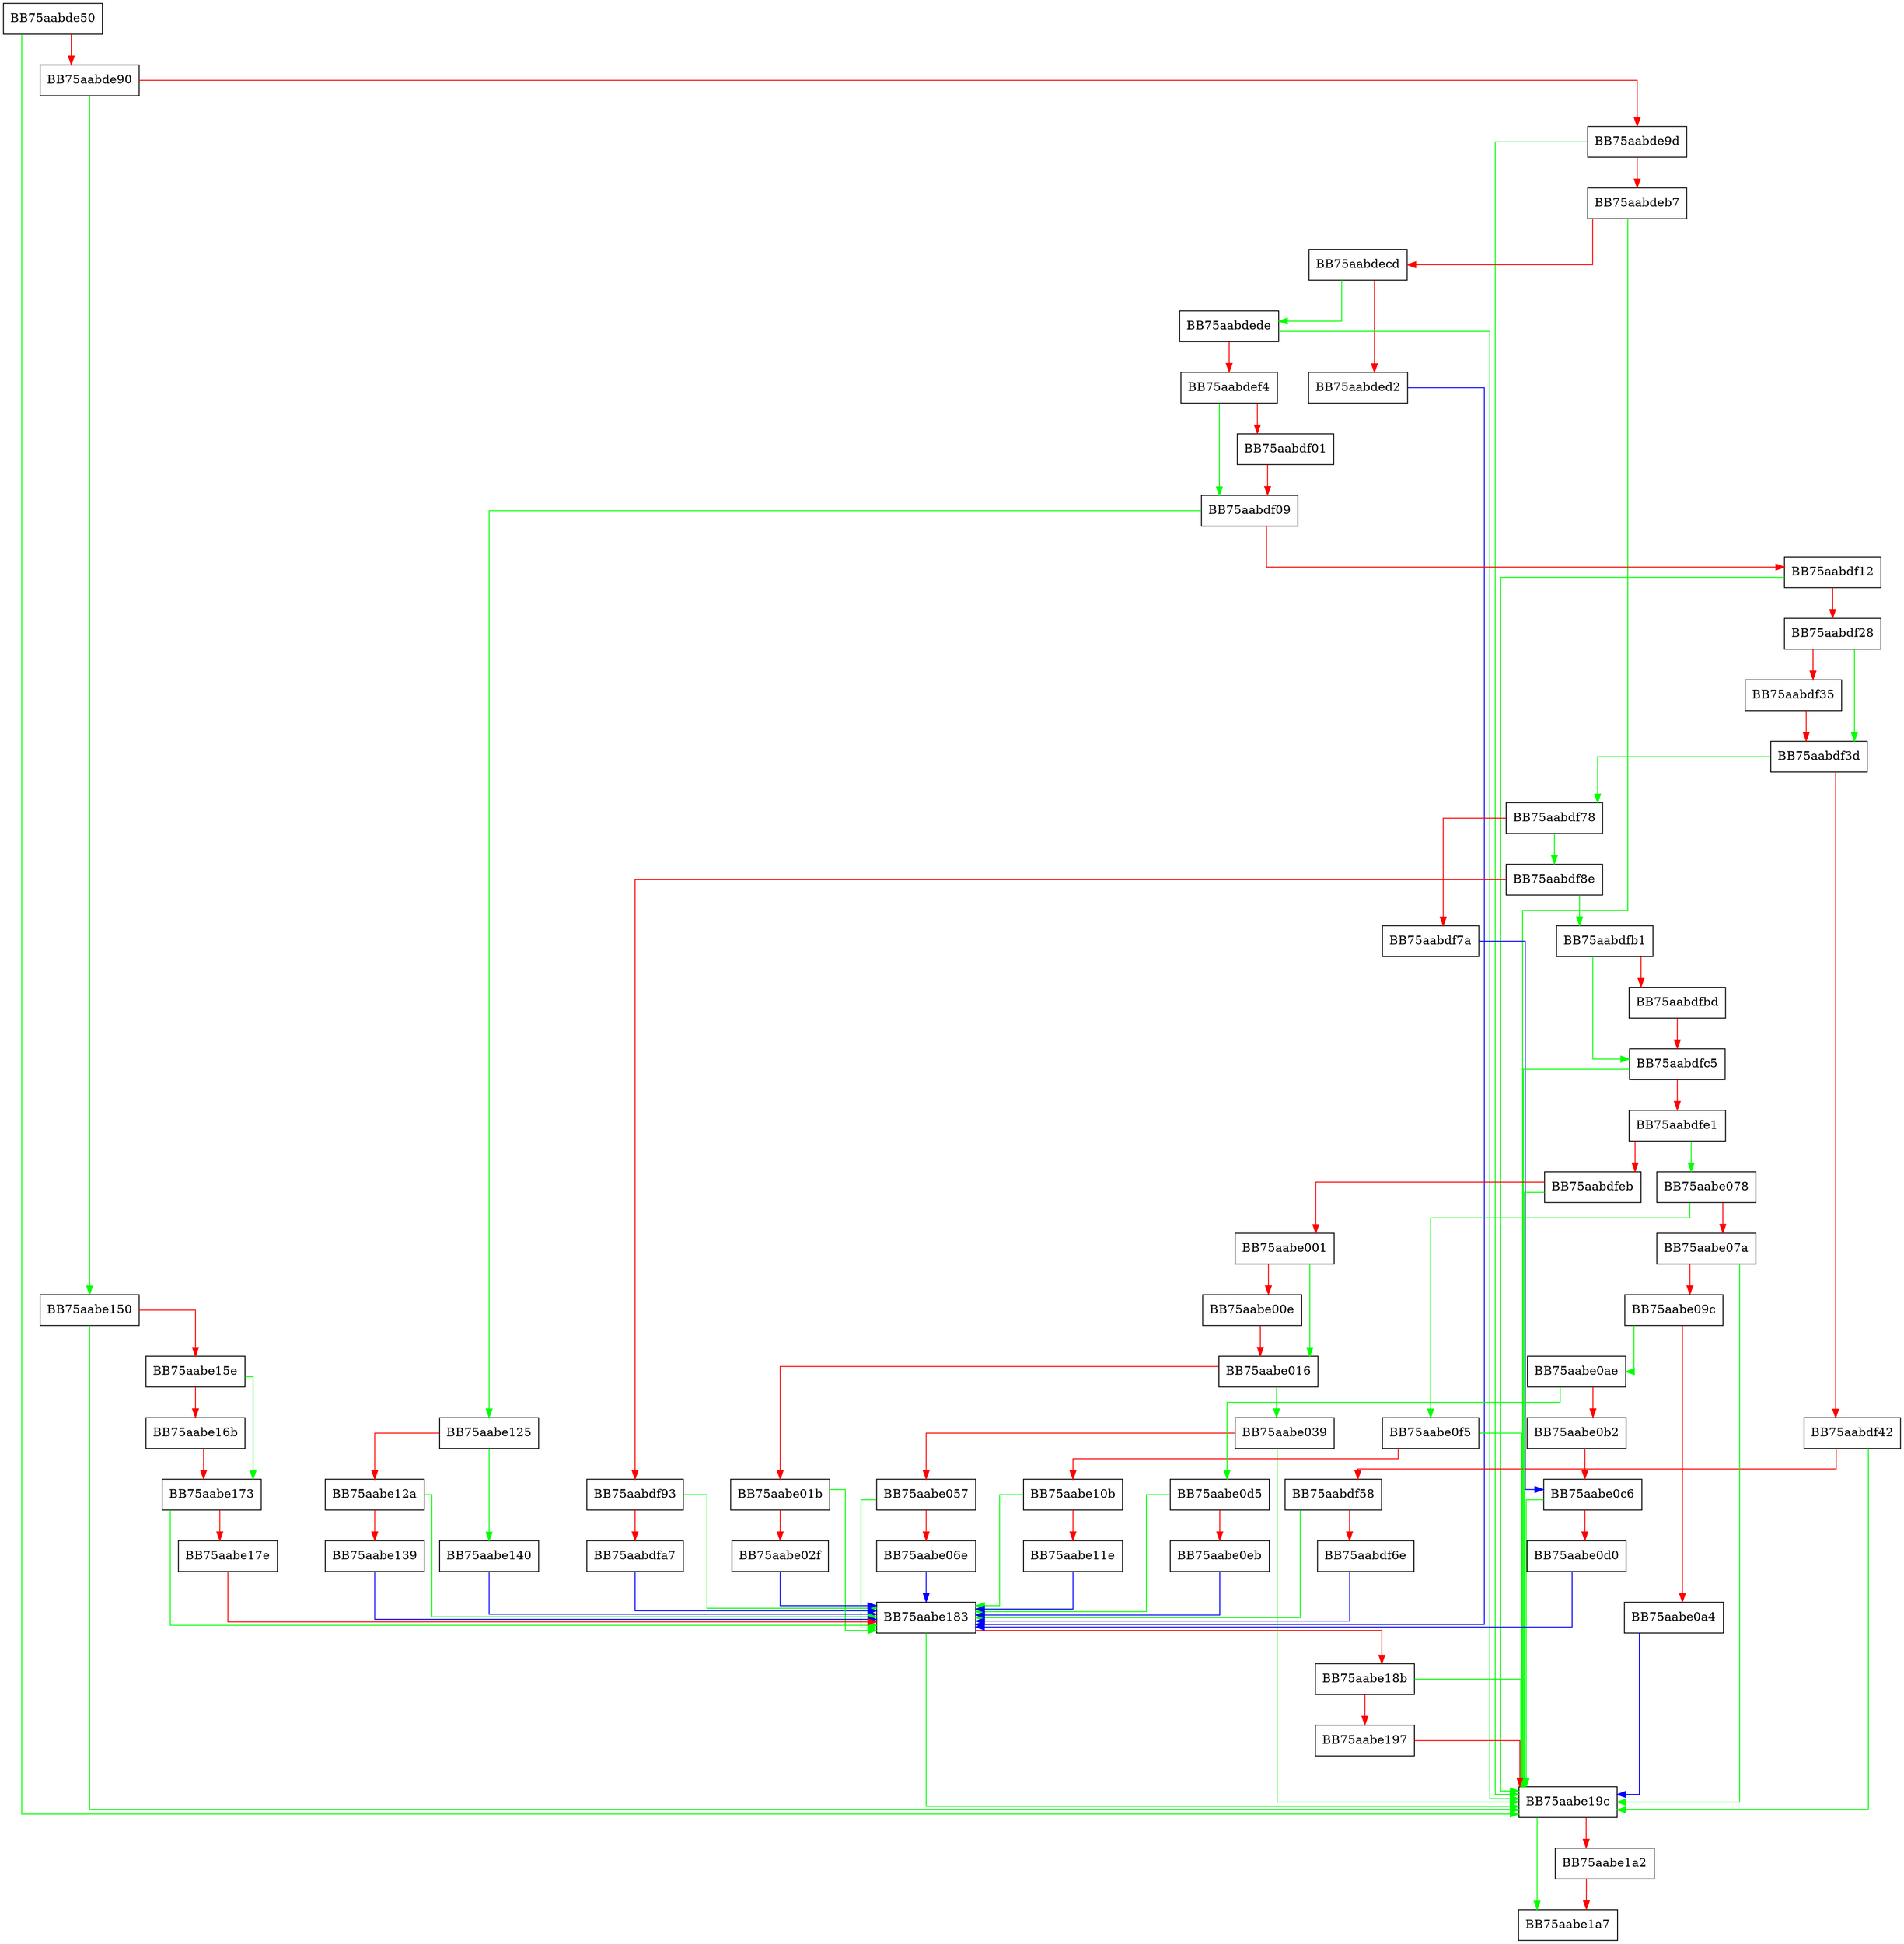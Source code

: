 digraph getLength {
  node [shape="box"];
  graph [splines=ortho];
  BB75aabde50 -> BB75aabe19c [color="green"];
  BB75aabde50 -> BB75aabde90 [color="red"];
  BB75aabde90 -> BB75aabe150 [color="green"];
  BB75aabde90 -> BB75aabde9d [color="red"];
  BB75aabde9d -> BB75aabe19c [color="green"];
  BB75aabde9d -> BB75aabdeb7 [color="red"];
  BB75aabdeb7 -> BB75aabe19c [color="green"];
  BB75aabdeb7 -> BB75aabdecd [color="red"];
  BB75aabdecd -> BB75aabdede [color="green"];
  BB75aabdecd -> BB75aabded2 [color="red"];
  BB75aabded2 -> BB75aabe183 [color="blue"];
  BB75aabdede -> BB75aabe19c [color="green"];
  BB75aabdede -> BB75aabdef4 [color="red"];
  BB75aabdef4 -> BB75aabdf09 [color="green"];
  BB75aabdef4 -> BB75aabdf01 [color="red"];
  BB75aabdf01 -> BB75aabdf09 [color="red"];
  BB75aabdf09 -> BB75aabe125 [color="green"];
  BB75aabdf09 -> BB75aabdf12 [color="red"];
  BB75aabdf12 -> BB75aabe19c [color="green"];
  BB75aabdf12 -> BB75aabdf28 [color="red"];
  BB75aabdf28 -> BB75aabdf3d [color="green"];
  BB75aabdf28 -> BB75aabdf35 [color="red"];
  BB75aabdf35 -> BB75aabdf3d [color="red"];
  BB75aabdf3d -> BB75aabdf78 [color="green"];
  BB75aabdf3d -> BB75aabdf42 [color="red"];
  BB75aabdf42 -> BB75aabe19c [color="green"];
  BB75aabdf42 -> BB75aabdf58 [color="red"];
  BB75aabdf58 -> BB75aabe183 [color="green"];
  BB75aabdf58 -> BB75aabdf6e [color="red"];
  BB75aabdf6e -> BB75aabe183 [color="blue"];
  BB75aabdf78 -> BB75aabdf8e [color="green"];
  BB75aabdf78 -> BB75aabdf7a [color="red"];
  BB75aabdf7a -> BB75aabe0c6 [color="blue"];
  BB75aabdf8e -> BB75aabdfb1 [color="green"];
  BB75aabdf8e -> BB75aabdf93 [color="red"];
  BB75aabdf93 -> BB75aabe183 [color="green"];
  BB75aabdf93 -> BB75aabdfa7 [color="red"];
  BB75aabdfa7 -> BB75aabe183 [color="blue"];
  BB75aabdfb1 -> BB75aabdfc5 [color="green"];
  BB75aabdfb1 -> BB75aabdfbd [color="red"];
  BB75aabdfbd -> BB75aabdfc5 [color="red"];
  BB75aabdfc5 -> BB75aabe19c [color="green"];
  BB75aabdfc5 -> BB75aabdfe1 [color="red"];
  BB75aabdfe1 -> BB75aabe078 [color="green"];
  BB75aabdfe1 -> BB75aabdfeb [color="red"];
  BB75aabdfeb -> BB75aabe19c [color="green"];
  BB75aabdfeb -> BB75aabe001 [color="red"];
  BB75aabe001 -> BB75aabe016 [color="green"];
  BB75aabe001 -> BB75aabe00e [color="red"];
  BB75aabe00e -> BB75aabe016 [color="red"];
  BB75aabe016 -> BB75aabe039 [color="green"];
  BB75aabe016 -> BB75aabe01b [color="red"];
  BB75aabe01b -> BB75aabe183 [color="green"];
  BB75aabe01b -> BB75aabe02f [color="red"];
  BB75aabe02f -> BB75aabe183 [color="blue"];
  BB75aabe039 -> BB75aabe19c [color="green"];
  BB75aabe039 -> BB75aabe057 [color="red"];
  BB75aabe057 -> BB75aabe183 [color="green"];
  BB75aabe057 -> BB75aabe06e [color="red"];
  BB75aabe06e -> BB75aabe183 [color="blue"];
  BB75aabe078 -> BB75aabe0f5 [color="green"];
  BB75aabe078 -> BB75aabe07a [color="red"];
  BB75aabe07a -> BB75aabe19c [color="green"];
  BB75aabe07a -> BB75aabe09c [color="red"];
  BB75aabe09c -> BB75aabe0ae [color="green"];
  BB75aabe09c -> BB75aabe0a4 [color="red"];
  BB75aabe0a4 -> BB75aabe19c [color="blue"];
  BB75aabe0ae -> BB75aabe0d5 [color="green"];
  BB75aabe0ae -> BB75aabe0b2 [color="red"];
  BB75aabe0b2 -> BB75aabe0c6 [color="red"];
  BB75aabe0c6 -> BB75aabe19c [color="green"];
  BB75aabe0c6 -> BB75aabe0d0 [color="red"];
  BB75aabe0d0 -> BB75aabe183 [color="blue"];
  BB75aabe0d5 -> BB75aabe183 [color="green"];
  BB75aabe0d5 -> BB75aabe0eb [color="red"];
  BB75aabe0eb -> BB75aabe183 [color="blue"];
  BB75aabe0f5 -> BB75aabe19c [color="green"];
  BB75aabe0f5 -> BB75aabe10b [color="red"];
  BB75aabe10b -> BB75aabe183 [color="green"];
  BB75aabe10b -> BB75aabe11e [color="red"];
  BB75aabe11e -> BB75aabe183 [color="blue"];
  BB75aabe125 -> BB75aabe140 [color="green"];
  BB75aabe125 -> BB75aabe12a [color="red"];
  BB75aabe12a -> BB75aabe183 [color="green"];
  BB75aabe12a -> BB75aabe139 [color="red"];
  BB75aabe139 -> BB75aabe183 [color="blue"];
  BB75aabe140 -> BB75aabe183 [color="blue"];
  BB75aabe150 -> BB75aabe19c [color="green"];
  BB75aabe150 -> BB75aabe15e [color="red"];
  BB75aabe15e -> BB75aabe173 [color="green"];
  BB75aabe15e -> BB75aabe16b [color="red"];
  BB75aabe16b -> BB75aabe173 [color="red"];
  BB75aabe173 -> BB75aabe183 [color="green"];
  BB75aabe173 -> BB75aabe17e [color="red"];
  BB75aabe17e -> BB75aabe183 [color="red"];
  BB75aabe183 -> BB75aabe19c [color="green"];
  BB75aabe183 -> BB75aabe18b [color="red"];
  BB75aabe18b -> BB75aabe19c [color="green"];
  BB75aabe18b -> BB75aabe197 [color="red"];
  BB75aabe197 -> BB75aabe19c [color="red"];
  BB75aabe19c -> BB75aabe1a7 [color="green"];
  BB75aabe19c -> BB75aabe1a2 [color="red"];
  BB75aabe1a2 -> BB75aabe1a7 [color="red"];
}